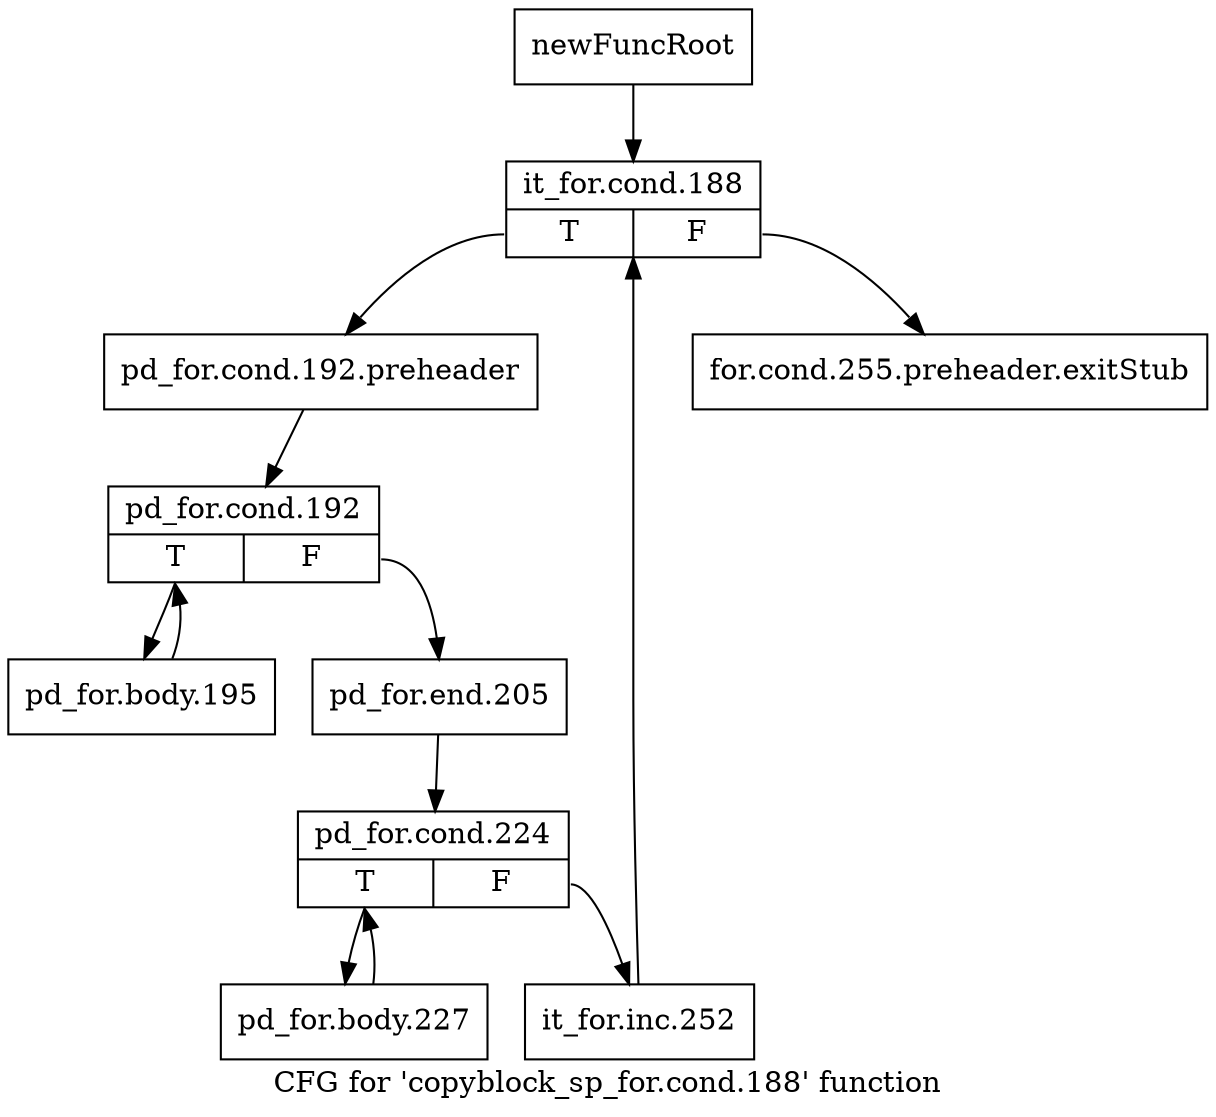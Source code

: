 digraph "CFG for 'copyblock_sp_for.cond.188' function" {
	label="CFG for 'copyblock_sp_for.cond.188' function";

	Node0x233e1a0 [shape=record,label="{newFuncRoot}"];
	Node0x233e1a0 -> Node0x233e240;
	Node0x233e1f0 [shape=record,label="{for.cond.255.preheader.exitStub}"];
	Node0x233e240 [shape=record,label="{it_for.cond.188|{<s0>T|<s1>F}}"];
	Node0x233e240:s0 -> Node0x233e290;
	Node0x233e240:s1 -> Node0x233e1f0;
	Node0x233e290 [shape=record,label="{pd_for.cond.192.preheader}"];
	Node0x233e290 -> Node0x233e2e0;
	Node0x233e2e0 [shape=record,label="{pd_for.cond.192|{<s0>T|<s1>F}}"];
	Node0x233e2e0:s0 -> Node0x233e470;
	Node0x233e2e0:s1 -> Node0x233e330;
	Node0x233e330 [shape=record,label="{pd_for.end.205}"];
	Node0x233e330 -> Node0x233e380;
	Node0x233e380 [shape=record,label="{pd_for.cond.224|{<s0>T|<s1>F}}"];
	Node0x233e380:s0 -> Node0x233e420;
	Node0x233e380:s1 -> Node0x233e3d0;
	Node0x233e3d0 [shape=record,label="{it_for.inc.252}"];
	Node0x233e3d0 -> Node0x233e240;
	Node0x233e420 [shape=record,label="{pd_for.body.227}"];
	Node0x233e420 -> Node0x233e380;
	Node0x233e470 [shape=record,label="{pd_for.body.195}"];
	Node0x233e470 -> Node0x233e2e0;
}

